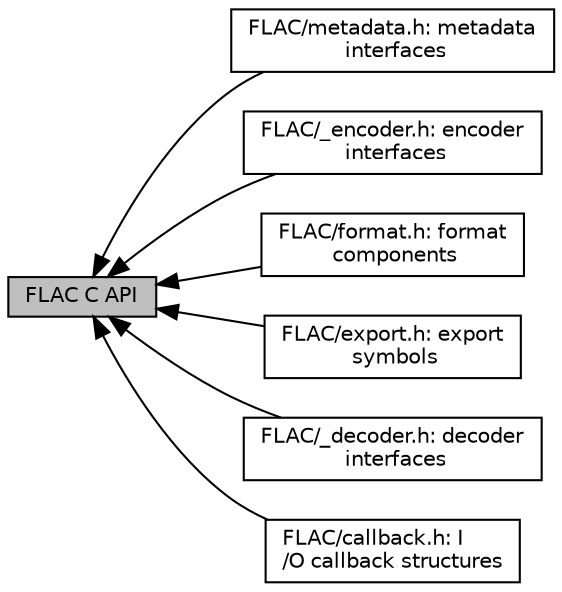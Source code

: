 digraph "FLAC C API"
{
  edge [fontname="Helvetica",fontsize="10",labelfontname="Helvetica",labelfontsize="10"];
  node [fontname="Helvetica",fontsize="10",shape=record];
  rankdir=LR;
  Node0 [label="FLAC C API",height=0.2,width=0.4,color="black", fillcolor="grey75", style="filled", fontcolor="black"];
  Node4 [label="FLAC/metadata.h: metadata\l interfaces",height=0.2,width=0.4,color="black", fillcolor="white", style="filled",URL="$group__flac__metadata.html",tooltip="This module provides functions for creating and manipulating FLAC metadata blocks in memory..."];
  Node6 [label="FLAC/_encoder.h: encoder\l interfaces",height=0.2,width=0.4,color="black", fillcolor="white", style="filled",URL="$group__flac__encoder.html",tooltip="This module describes the encoder layers provided by libFLAC. "];
  Node3 [label="FLAC/format.h: format\l components",height=0.2,width=0.4,color="black", fillcolor="white", style="filled",URL="$group__flac__format.html",tooltip="This module contains structure definitions for the representation of FLAC format components in memory..."];
  Node2 [label="FLAC/export.h: export\l symbols",height=0.2,width=0.4,color="black", fillcolor="white", style="filled",URL="$group__flac__export.html",tooltip="This module contains #defines and symbols for exporting function calls, and providing version informa..."];
  Node5 [label="FLAC/_decoder.h: decoder\l interfaces",height=0.2,width=0.4,color="black", fillcolor="white", style="filled",URL="$group__flac__decoder.html",tooltip="This module describes the decoder layers provided by libFLAC. "];
  Node1 [label="FLAC/callback.h: I\l/O callback structures",height=0.2,width=0.4,color="black", fillcolor="white", style="filled",URL="$group__flac__callbacks.html",tooltip="This module defines the structures for describing I/O callbacks to the other FLAC interfaces..."];
  Node0->Node1 [shape=plaintext, dir="back", style="solid"];
  Node0->Node2 [shape=plaintext, dir="back", style="solid"];
  Node0->Node3 [shape=plaintext, dir="back", style="solid"];
  Node0->Node4 [shape=plaintext, dir="back", style="solid"];
  Node0->Node5 [shape=plaintext, dir="back", style="solid"];
  Node0->Node6 [shape=plaintext, dir="back", style="solid"];
}
